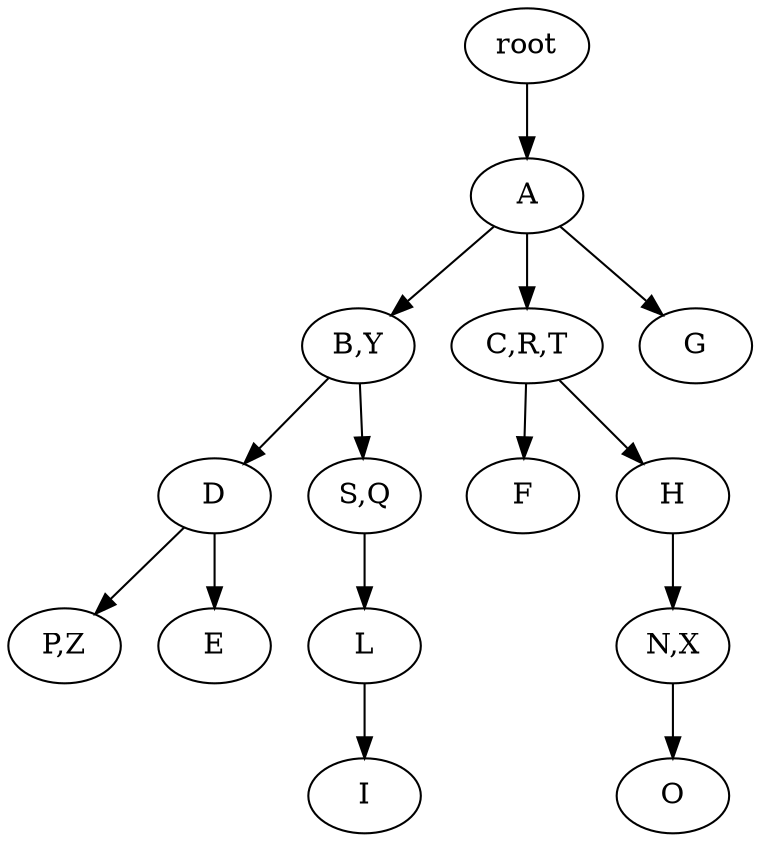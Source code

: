 strict digraph G {
	graph [name=G];
	0	 [label=root];
	1	 [label=A];
	0 -> 1;
	2	 [label="B,Y"];
	1 -> 2;
	3	 [label="C,R,T"];
	1 -> 3;
	7	 [label=G];
	1 -> 7;
	4	 [label=D];
	2 -> 4;
	5	 [label="S,Q"];
	2 -> 5;
	6	 [label=F];
	3 -> 6;
	10	 [label=H];
	3 -> 10;
	14	 [label="P,Z"];
	4 -> 14;
	15	 [label=E];
	4 -> 15;
	8	 [label=L];
	5 -> 8;
	9	 [label=I];
	8 -> 9;
	12	 [label="N,X"];
	10 -> 12;
	13	 [label=O];
	12 -> 13;
}
